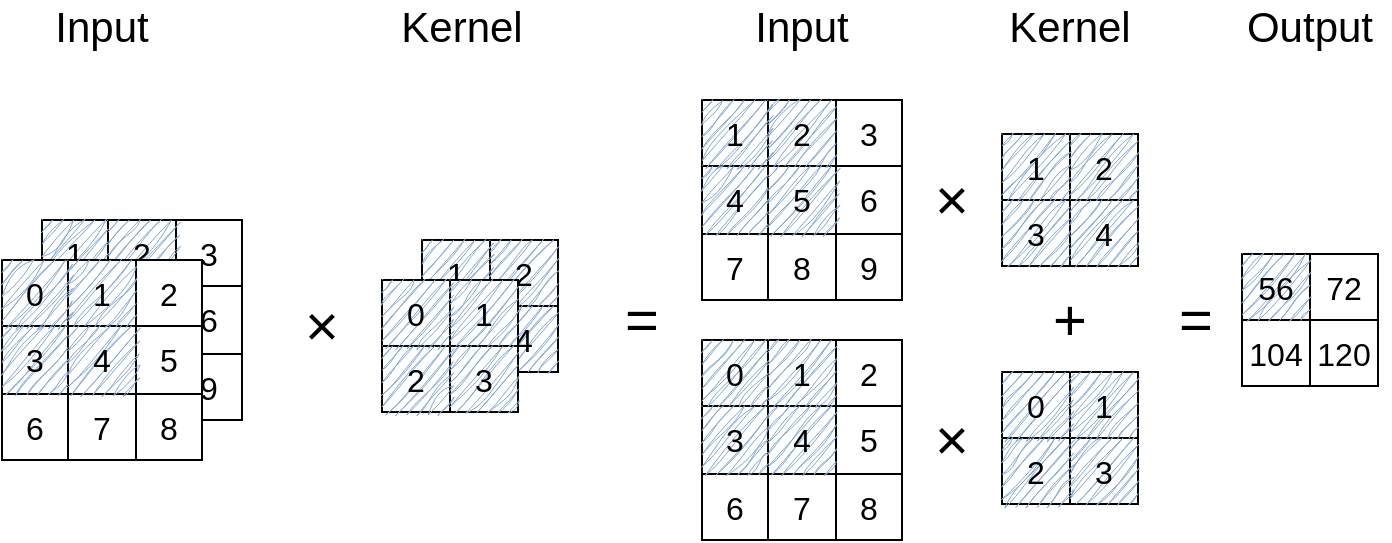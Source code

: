 <mxfile version="24.3.1" type="device">
  <diagram name="Page-1" id="j_M1XANBzLwF1v1IQo93">
    <mxGraphModel dx="1744" dy="943" grid="1" gridSize="10" guides="1" tooltips="1" connect="1" arrows="1" fold="1" page="1" pageScale="1" pageWidth="850" pageHeight="1100" math="0" shadow="0">
      <root>
        <mxCell id="0" />
        <mxCell id="1" parent="0" />
        <mxCell id="m9OlPvplOpiL6TEW7GOy-1" value="" style="shape=table;startSize=0;container=1;collapsible=0;childLayout=tableLayout;fontSize=16;movable=0;resizable=0;rotatable=0;deletable=0;editable=0;locked=1;connectable=0;" vertex="1" parent="1">
          <mxGeometry x="240" y="160" width="100" height="100" as="geometry" />
        </mxCell>
        <mxCell id="m9OlPvplOpiL6TEW7GOy-2" value="" style="shape=tableRow;horizontal=0;startSize=0;swimlaneHead=0;swimlaneBody=0;strokeColor=inherit;top=0;left=0;bottom=0;right=0;collapsible=0;dropTarget=0;fillColor=none;points=[[0,0.5],[1,0.5]];portConstraint=eastwest;fontSize=16;movable=0;resizable=0;rotatable=0;deletable=0;editable=0;locked=1;connectable=0;" vertex="1" parent="m9OlPvplOpiL6TEW7GOy-1">
          <mxGeometry width="100" height="33" as="geometry" />
        </mxCell>
        <mxCell id="m9OlPvplOpiL6TEW7GOy-3" value="1" style="shape=partialRectangle;html=1;whiteSpace=wrap;connectable=0;strokeColor=inherit;overflow=hidden;fillColor=#7EA6E0;top=0;left=0;bottom=0;right=0;pointerEvents=1;fontSize=16;sketch=1;curveFitting=1;jiggle=2;movable=0;resizable=0;rotatable=0;deletable=0;editable=0;locked=1;" vertex="1" parent="m9OlPvplOpiL6TEW7GOy-2">
          <mxGeometry width="33" height="33" as="geometry">
            <mxRectangle width="33" height="33" as="alternateBounds" />
          </mxGeometry>
        </mxCell>
        <mxCell id="m9OlPvplOpiL6TEW7GOy-4" value="2" style="shape=partialRectangle;html=1;whiteSpace=wrap;connectable=0;strokeColor=inherit;overflow=hidden;fillColor=#7EA6E0;top=0;left=0;bottom=0;right=0;pointerEvents=1;fontSize=16;labelBorderColor=none;sketch=1;curveFitting=1;jiggle=2;movable=0;resizable=0;rotatable=0;deletable=0;editable=0;locked=1;" vertex="1" parent="m9OlPvplOpiL6TEW7GOy-2">
          <mxGeometry x="33" width="34" height="33" as="geometry">
            <mxRectangle width="34" height="33" as="alternateBounds" />
          </mxGeometry>
        </mxCell>
        <mxCell id="m9OlPvplOpiL6TEW7GOy-5" value="3" style="shape=partialRectangle;html=1;whiteSpace=wrap;connectable=0;strokeColor=inherit;overflow=hidden;fillColor=none;top=0;left=0;bottom=0;right=0;pointerEvents=1;fontSize=16;movable=0;resizable=0;rotatable=0;deletable=0;editable=0;locked=1;" vertex="1" parent="m9OlPvplOpiL6TEW7GOy-2">
          <mxGeometry x="67" width="33" height="33" as="geometry">
            <mxRectangle width="33" height="33" as="alternateBounds" />
          </mxGeometry>
        </mxCell>
        <mxCell id="m9OlPvplOpiL6TEW7GOy-6" value="" style="shape=tableRow;horizontal=0;startSize=0;swimlaneHead=0;swimlaneBody=0;strokeColor=inherit;top=0;left=0;bottom=0;right=0;collapsible=0;dropTarget=0;fillColor=none;points=[[0,0.5],[1,0.5]];portConstraint=eastwest;fontSize=16;movable=0;resizable=0;rotatable=0;deletable=0;editable=0;locked=1;connectable=0;" vertex="1" parent="m9OlPvplOpiL6TEW7GOy-1">
          <mxGeometry y="33" width="100" height="34" as="geometry" />
        </mxCell>
        <mxCell id="m9OlPvplOpiL6TEW7GOy-7" value="4" style="shape=partialRectangle;html=1;whiteSpace=wrap;connectable=0;strokeColor=inherit;overflow=hidden;fillColor=#7EA6E0;top=0;left=0;bottom=0;right=0;pointerEvents=1;fontSize=16;sketch=1;curveFitting=1;jiggle=2;movable=0;resizable=0;rotatable=0;deletable=0;editable=0;locked=1;" vertex="1" parent="m9OlPvplOpiL6TEW7GOy-6">
          <mxGeometry width="33" height="34" as="geometry">
            <mxRectangle width="33" height="34" as="alternateBounds" />
          </mxGeometry>
        </mxCell>
        <mxCell id="m9OlPvplOpiL6TEW7GOy-8" value="5" style="shape=partialRectangle;html=1;whiteSpace=wrap;connectable=0;strokeColor=inherit;overflow=hidden;fillColor=#7EA6E0;top=0;left=0;bottom=0;right=0;pointerEvents=1;fontSize=16;sketch=1;curveFitting=1;jiggle=2;movable=0;resizable=0;rotatable=0;deletable=0;editable=0;locked=1;" vertex="1" parent="m9OlPvplOpiL6TEW7GOy-6">
          <mxGeometry x="33" width="34" height="34" as="geometry">
            <mxRectangle width="34" height="34" as="alternateBounds" />
          </mxGeometry>
        </mxCell>
        <mxCell id="m9OlPvplOpiL6TEW7GOy-9" value="6" style="shape=partialRectangle;html=1;whiteSpace=wrap;connectable=0;strokeColor=inherit;overflow=hidden;fillColor=none;top=0;left=0;bottom=0;right=0;pointerEvents=1;fontSize=16;movable=0;resizable=0;rotatable=0;deletable=0;editable=0;locked=1;" vertex="1" parent="m9OlPvplOpiL6TEW7GOy-6">
          <mxGeometry x="67" width="33" height="34" as="geometry">
            <mxRectangle width="33" height="34" as="alternateBounds" />
          </mxGeometry>
        </mxCell>
        <mxCell id="m9OlPvplOpiL6TEW7GOy-10" value="" style="shape=tableRow;horizontal=0;startSize=0;swimlaneHead=0;swimlaneBody=0;strokeColor=inherit;top=0;left=0;bottom=0;right=0;collapsible=0;dropTarget=0;fillColor=none;points=[[0,0.5],[1,0.5]];portConstraint=eastwest;fontSize=16;movable=0;resizable=0;rotatable=0;deletable=0;editable=0;locked=1;connectable=0;" vertex="1" parent="m9OlPvplOpiL6TEW7GOy-1">
          <mxGeometry y="67" width="100" height="33" as="geometry" />
        </mxCell>
        <mxCell id="m9OlPvplOpiL6TEW7GOy-11" value="7" style="shape=partialRectangle;html=1;whiteSpace=wrap;connectable=0;strokeColor=inherit;overflow=hidden;fillColor=none;top=0;left=0;bottom=0;right=0;pointerEvents=1;fontSize=16;movable=0;resizable=0;rotatable=0;deletable=0;editable=0;locked=1;" vertex="1" parent="m9OlPvplOpiL6TEW7GOy-10">
          <mxGeometry width="33" height="33" as="geometry">
            <mxRectangle width="33" height="33" as="alternateBounds" />
          </mxGeometry>
        </mxCell>
        <mxCell id="m9OlPvplOpiL6TEW7GOy-12" value="8" style="shape=partialRectangle;html=1;whiteSpace=wrap;connectable=0;strokeColor=inherit;overflow=hidden;fillColor=none;top=0;left=0;bottom=0;right=0;pointerEvents=1;fontSize=16;movable=0;resizable=0;rotatable=0;deletable=0;editable=0;locked=1;" vertex="1" parent="m9OlPvplOpiL6TEW7GOy-10">
          <mxGeometry x="33" width="34" height="33" as="geometry">
            <mxRectangle width="34" height="33" as="alternateBounds" />
          </mxGeometry>
        </mxCell>
        <mxCell id="m9OlPvplOpiL6TEW7GOy-13" value="9" style="shape=partialRectangle;html=1;whiteSpace=wrap;connectable=0;strokeColor=inherit;overflow=hidden;fillColor=none;top=0;left=0;bottom=0;right=0;pointerEvents=1;fontSize=16;movable=0;resizable=0;rotatable=0;deletable=0;editable=0;locked=1;" vertex="1" parent="m9OlPvplOpiL6TEW7GOy-10">
          <mxGeometry x="67" width="33" height="33" as="geometry">
            <mxRectangle width="33" height="33" as="alternateBounds" />
          </mxGeometry>
        </mxCell>
        <mxCell id="m9OlPvplOpiL6TEW7GOy-70" value="&lt;font style=&quot;font-size: 29px;&quot;&gt;×&lt;/font&gt;" style="text;html=1;align=center;verticalAlign=middle;whiteSpace=wrap;rounded=0;labelPosition=center;verticalLabelPosition=middle;" vertex="1" parent="1">
          <mxGeometry x="350" y="200" width="60" height="25" as="geometry" />
        </mxCell>
        <mxCell id="m9OlPvplOpiL6TEW7GOy-129" value="" style="shape=table;startSize=0;container=1;collapsible=0;childLayout=tableLayout;fontSize=16;movable=0;resizable=0;rotatable=0;deletable=0;editable=0;locked=1;connectable=0;" vertex="1" parent="1">
          <mxGeometry x="430" y="170" width="68" height="66" as="geometry" />
        </mxCell>
        <mxCell id="m9OlPvplOpiL6TEW7GOy-130" value="" style="shape=tableRow;horizontal=0;startSize=0;swimlaneHead=0;swimlaneBody=0;strokeColor=inherit;top=0;left=0;bottom=0;right=0;collapsible=0;dropTarget=0;fillColor=none;points=[[0,0.5],[1,0.5]];portConstraint=eastwest;fontSize=16;movable=0;resizable=0;rotatable=0;deletable=0;editable=0;locked=1;connectable=0;" vertex="1" parent="m9OlPvplOpiL6TEW7GOy-129">
          <mxGeometry width="68" height="33" as="geometry" />
        </mxCell>
        <mxCell id="m9OlPvplOpiL6TEW7GOy-131" value="1" style="shape=partialRectangle;html=1;whiteSpace=wrap;connectable=0;strokeColor=inherit;overflow=hidden;fillColor=#7EA6E0;top=0;left=0;bottom=0;right=0;pointerEvents=1;fontSize=16;sketch=1;curveFitting=1;jiggle=2;movable=0;resizable=0;rotatable=0;deletable=0;editable=0;locked=1;" vertex="1" parent="m9OlPvplOpiL6TEW7GOy-130">
          <mxGeometry width="34" height="33" as="geometry">
            <mxRectangle width="34" height="33" as="alternateBounds" />
          </mxGeometry>
        </mxCell>
        <mxCell id="m9OlPvplOpiL6TEW7GOy-132" value="2" style="shape=partialRectangle;html=1;whiteSpace=wrap;connectable=0;strokeColor=inherit;overflow=hidden;fillColor=#7EA6E0;top=0;left=0;bottom=0;right=0;pointerEvents=1;fontSize=16;sketch=1;curveFitting=1;jiggle=2;movable=0;resizable=0;rotatable=0;deletable=0;editable=0;locked=1;" vertex="1" parent="m9OlPvplOpiL6TEW7GOy-130">
          <mxGeometry x="34" width="34" height="33" as="geometry">
            <mxRectangle width="34" height="33" as="alternateBounds" />
          </mxGeometry>
        </mxCell>
        <mxCell id="m9OlPvplOpiL6TEW7GOy-134" value="" style="shape=tableRow;horizontal=0;startSize=0;swimlaneHead=0;swimlaneBody=0;strokeColor=inherit;top=0;left=0;bottom=0;right=0;collapsible=0;dropTarget=0;fillColor=none;points=[[0,0.5],[1,0.5]];portConstraint=eastwest;fontSize=16;movable=0;resizable=0;rotatable=0;deletable=0;editable=0;locked=1;connectable=0;" vertex="1" parent="m9OlPvplOpiL6TEW7GOy-129">
          <mxGeometry y="33" width="68" height="33" as="geometry" />
        </mxCell>
        <mxCell id="m9OlPvplOpiL6TEW7GOy-135" value="3" style="shape=partialRectangle;html=1;whiteSpace=wrap;connectable=0;strokeColor=inherit;overflow=hidden;fillColor=#7EA6E0;top=0;left=0;bottom=0;right=0;pointerEvents=1;fontSize=16;sketch=1;curveFitting=1;jiggle=2;movable=0;resizable=0;rotatable=0;deletable=0;editable=0;locked=1;" vertex="1" parent="m9OlPvplOpiL6TEW7GOy-134">
          <mxGeometry width="34" height="33" as="geometry">
            <mxRectangle width="34" height="33" as="alternateBounds" />
          </mxGeometry>
        </mxCell>
        <mxCell id="m9OlPvplOpiL6TEW7GOy-136" value="4" style="shape=partialRectangle;html=1;whiteSpace=wrap;connectable=0;strokeColor=inherit;overflow=hidden;fillColor=#7EA6E0;top=0;left=0;bottom=0;right=0;pointerEvents=1;fontSize=16;sketch=1;curveFitting=1;jiggle=2;movable=0;resizable=0;rotatable=0;deletable=0;editable=0;locked=1;" vertex="1" parent="m9OlPvplOpiL6TEW7GOy-134">
          <mxGeometry x="34" width="34" height="33" as="geometry">
            <mxRectangle width="34" height="33" as="alternateBounds" />
          </mxGeometry>
        </mxCell>
        <mxCell id="m9OlPvplOpiL6TEW7GOy-171" value="" style="shape=table;startSize=0;container=1;collapsible=0;childLayout=tableLayout;fontSize=16;movable=1;resizable=1;rotatable=1;deletable=1;editable=1;locked=0;connectable=1;" vertex="1" parent="1">
          <mxGeometry x="220" y="180" width="100" height="100" as="geometry" />
        </mxCell>
        <mxCell id="m9OlPvplOpiL6TEW7GOy-172" value="" style="shape=tableRow;horizontal=0;startSize=0;swimlaneHead=0;swimlaneBody=0;strokeColor=inherit;top=0;left=0;bottom=0;right=0;collapsible=0;dropTarget=0;fillColor=none;points=[[0,0.5],[1,0.5]];portConstraint=eastwest;fontSize=16;movable=1;resizable=1;rotatable=1;deletable=1;editable=1;locked=0;connectable=1;" vertex="1" parent="m9OlPvplOpiL6TEW7GOy-171">
          <mxGeometry width="100" height="33" as="geometry" />
        </mxCell>
        <mxCell id="m9OlPvplOpiL6TEW7GOy-173" value="0" style="shape=partialRectangle;html=1;whiteSpace=wrap;connectable=1;strokeColor=inherit;overflow=hidden;fillColor=#7EA6E0;top=0;left=0;bottom=0;right=0;pointerEvents=1;fontSize=16;sketch=1;curveFitting=1;jiggle=2;movable=1;resizable=1;rotatable=1;deletable=1;editable=1;locked=0;" vertex="1" parent="m9OlPvplOpiL6TEW7GOy-172">
          <mxGeometry width="33" height="33" as="geometry">
            <mxRectangle width="33" height="33" as="alternateBounds" />
          </mxGeometry>
        </mxCell>
        <mxCell id="m9OlPvplOpiL6TEW7GOy-174" value="1" style="shape=partialRectangle;html=1;whiteSpace=wrap;connectable=1;strokeColor=inherit;overflow=hidden;fillColor=#7EA6E0;top=0;left=0;bottom=0;right=0;pointerEvents=1;fontSize=16;labelBorderColor=none;sketch=1;curveFitting=1;jiggle=2;movable=1;resizable=1;rotatable=1;deletable=1;editable=1;locked=0;" vertex="1" parent="m9OlPvplOpiL6TEW7GOy-172">
          <mxGeometry x="33" width="34" height="33" as="geometry">
            <mxRectangle width="34" height="33" as="alternateBounds" />
          </mxGeometry>
        </mxCell>
        <mxCell id="m9OlPvplOpiL6TEW7GOy-175" value="2" style="shape=partialRectangle;html=1;whiteSpace=wrap;connectable=1;strokeColor=inherit;overflow=hidden;fillColor=none;top=0;left=0;bottom=0;right=0;pointerEvents=1;fontSize=16;movable=1;resizable=1;rotatable=1;deletable=1;editable=1;locked=0;" vertex="1" parent="m9OlPvplOpiL6TEW7GOy-172">
          <mxGeometry x="67" width="33" height="33" as="geometry">
            <mxRectangle width="33" height="33" as="alternateBounds" />
          </mxGeometry>
        </mxCell>
        <mxCell id="m9OlPvplOpiL6TEW7GOy-176" value="" style="shape=tableRow;horizontal=0;startSize=0;swimlaneHead=0;swimlaneBody=0;strokeColor=inherit;top=0;left=0;bottom=0;right=0;collapsible=0;dropTarget=0;fillColor=none;points=[[0,0.5],[1,0.5]];portConstraint=eastwest;fontSize=16;movable=1;resizable=1;rotatable=1;deletable=1;editable=1;locked=0;connectable=1;" vertex="1" parent="m9OlPvplOpiL6TEW7GOy-171">
          <mxGeometry y="33" width="100" height="34" as="geometry" />
        </mxCell>
        <mxCell id="m9OlPvplOpiL6TEW7GOy-177" value="3" style="shape=partialRectangle;html=1;whiteSpace=wrap;connectable=1;strokeColor=inherit;overflow=hidden;fillColor=#7EA6E0;top=0;left=0;bottom=0;right=0;pointerEvents=1;fontSize=16;sketch=1;curveFitting=1;jiggle=2;movable=1;resizable=1;rotatable=1;deletable=1;editable=1;locked=0;" vertex="1" parent="m9OlPvplOpiL6TEW7GOy-176">
          <mxGeometry width="33" height="34" as="geometry">
            <mxRectangle width="33" height="34" as="alternateBounds" />
          </mxGeometry>
        </mxCell>
        <mxCell id="m9OlPvplOpiL6TEW7GOy-178" value="4" style="shape=partialRectangle;html=1;whiteSpace=wrap;connectable=1;strokeColor=inherit;overflow=hidden;fillColor=#7EA6E0;top=0;left=0;bottom=0;right=0;pointerEvents=1;fontSize=16;sketch=1;curveFitting=1;jiggle=2;movable=1;resizable=1;rotatable=1;deletable=1;editable=1;locked=0;" vertex="1" parent="m9OlPvplOpiL6TEW7GOy-176">
          <mxGeometry x="33" width="34" height="34" as="geometry">
            <mxRectangle width="34" height="34" as="alternateBounds" />
          </mxGeometry>
        </mxCell>
        <mxCell id="m9OlPvplOpiL6TEW7GOy-179" value="5" style="shape=partialRectangle;html=1;whiteSpace=wrap;connectable=1;strokeColor=inherit;overflow=hidden;fillColor=none;top=0;left=0;bottom=0;right=0;pointerEvents=1;fontSize=16;movable=1;resizable=1;rotatable=1;deletable=1;editable=1;locked=0;" vertex="1" parent="m9OlPvplOpiL6TEW7GOy-176">
          <mxGeometry x="67" width="33" height="34" as="geometry">
            <mxRectangle width="33" height="34" as="alternateBounds" />
          </mxGeometry>
        </mxCell>
        <mxCell id="m9OlPvplOpiL6TEW7GOy-180" value="" style="shape=tableRow;horizontal=0;startSize=0;swimlaneHead=0;swimlaneBody=0;strokeColor=inherit;top=0;left=0;bottom=0;right=0;collapsible=0;dropTarget=0;fillColor=none;points=[[0,0.5],[1,0.5]];portConstraint=eastwest;fontSize=16;movable=1;resizable=1;rotatable=1;deletable=1;editable=1;locked=0;connectable=1;" vertex="1" parent="m9OlPvplOpiL6TEW7GOy-171">
          <mxGeometry y="67" width="100" height="33" as="geometry" />
        </mxCell>
        <mxCell id="m9OlPvplOpiL6TEW7GOy-181" value="6" style="shape=partialRectangle;html=1;whiteSpace=wrap;connectable=1;strokeColor=inherit;overflow=hidden;fillColor=none;top=0;left=0;bottom=0;right=0;pointerEvents=1;fontSize=16;movable=1;resizable=1;rotatable=1;deletable=1;editable=1;locked=0;" vertex="1" parent="m9OlPvplOpiL6TEW7GOy-180">
          <mxGeometry width="33" height="33" as="geometry">
            <mxRectangle width="33" height="33" as="alternateBounds" />
          </mxGeometry>
        </mxCell>
        <mxCell id="m9OlPvplOpiL6TEW7GOy-182" value="7" style="shape=partialRectangle;html=1;whiteSpace=wrap;connectable=1;strokeColor=inherit;overflow=hidden;fillColor=none;top=0;left=0;bottom=0;right=0;pointerEvents=1;fontSize=16;movable=1;resizable=1;rotatable=1;deletable=1;editable=1;locked=0;" vertex="1" parent="m9OlPvplOpiL6TEW7GOy-180">
          <mxGeometry x="33" width="34" height="33" as="geometry">
            <mxRectangle width="34" height="33" as="alternateBounds" />
          </mxGeometry>
        </mxCell>
        <mxCell id="m9OlPvplOpiL6TEW7GOy-183" value="8" style="shape=partialRectangle;html=1;whiteSpace=wrap;connectable=1;strokeColor=inherit;overflow=hidden;fillColor=none;top=0;left=0;bottom=0;right=0;pointerEvents=1;fontSize=16;movable=1;resizable=1;rotatable=1;deletable=1;editable=1;locked=0;" vertex="1" parent="m9OlPvplOpiL6TEW7GOy-180">
          <mxGeometry x="67" width="33" height="33" as="geometry">
            <mxRectangle width="33" height="33" as="alternateBounds" />
          </mxGeometry>
        </mxCell>
        <mxCell id="m9OlPvplOpiL6TEW7GOy-184" value="" style="shape=table;startSize=0;container=1;collapsible=0;childLayout=tableLayout;fontSize=16;" vertex="1" parent="1">
          <mxGeometry x="410" y="190" width="68" height="66" as="geometry" />
        </mxCell>
        <mxCell id="m9OlPvplOpiL6TEW7GOy-185" value="" style="shape=tableRow;horizontal=0;startSize=0;swimlaneHead=0;swimlaneBody=0;strokeColor=inherit;top=0;left=0;bottom=0;right=0;collapsible=0;dropTarget=0;fillColor=none;points=[[0,0.5],[1,0.5]];portConstraint=eastwest;fontSize=16;" vertex="1" parent="m9OlPvplOpiL6TEW7GOy-184">
          <mxGeometry width="68" height="33" as="geometry" />
        </mxCell>
        <mxCell id="m9OlPvplOpiL6TEW7GOy-186" value="0" style="shape=partialRectangle;html=1;whiteSpace=wrap;connectable=0;strokeColor=inherit;overflow=hidden;fillColor=#7EA6E0;top=0;left=0;bottom=0;right=0;pointerEvents=1;fontSize=16;sketch=1;curveFitting=1;jiggle=2;" vertex="1" parent="m9OlPvplOpiL6TEW7GOy-185">
          <mxGeometry width="34" height="33" as="geometry">
            <mxRectangle width="34" height="33" as="alternateBounds" />
          </mxGeometry>
        </mxCell>
        <mxCell id="m9OlPvplOpiL6TEW7GOy-187" value="1" style="shape=partialRectangle;html=1;whiteSpace=wrap;connectable=0;strokeColor=inherit;overflow=hidden;fillColor=#7EA6E0;top=0;left=0;bottom=0;right=0;pointerEvents=1;fontSize=16;sketch=1;curveFitting=1;jiggle=2;" vertex="1" parent="m9OlPvplOpiL6TEW7GOy-185">
          <mxGeometry x="34" width="34" height="33" as="geometry">
            <mxRectangle width="34" height="33" as="alternateBounds" />
          </mxGeometry>
        </mxCell>
        <mxCell id="m9OlPvplOpiL6TEW7GOy-188" value="" style="shape=tableRow;horizontal=0;startSize=0;swimlaneHead=0;swimlaneBody=0;strokeColor=inherit;top=0;left=0;bottom=0;right=0;collapsible=0;dropTarget=0;fillColor=none;points=[[0,0.5],[1,0.5]];portConstraint=eastwest;fontSize=16;" vertex="1" parent="m9OlPvplOpiL6TEW7GOy-184">
          <mxGeometry y="33" width="68" height="33" as="geometry" />
        </mxCell>
        <mxCell id="m9OlPvplOpiL6TEW7GOy-189" value="2" style="shape=partialRectangle;html=1;whiteSpace=wrap;connectable=0;strokeColor=inherit;overflow=hidden;fillColor=#7EA6E0;top=0;left=0;bottom=0;right=0;pointerEvents=1;fontSize=16;sketch=1;curveFitting=1;jiggle=2;" vertex="1" parent="m9OlPvplOpiL6TEW7GOy-188">
          <mxGeometry width="34" height="33" as="geometry">
            <mxRectangle width="34" height="33" as="alternateBounds" />
          </mxGeometry>
        </mxCell>
        <mxCell id="m9OlPvplOpiL6TEW7GOy-190" value="3" style="shape=partialRectangle;html=1;whiteSpace=wrap;connectable=0;strokeColor=inherit;overflow=hidden;fillColor=#7EA6E0;top=0;left=0;bottom=0;right=0;pointerEvents=1;fontSize=16;sketch=1;curveFitting=1;jiggle=2;" vertex="1" parent="m9OlPvplOpiL6TEW7GOy-188">
          <mxGeometry x="34" width="34" height="33" as="geometry">
            <mxRectangle width="34" height="33" as="alternateBounds" />
          </mxGeometry>
        </mxCell>
        <mxCell id="m9OlPvplOpiL6TEW7GOy-191" value="&lt;font style=&quot;font-size: 29px;&quot;&gt;=&lt;/font&gt;" style="text;html=1;align=center;verticalAlign=middle;whiteSpace=wrap;rounded=0;labelPosition=center;verticalLabelPosition=middle;" vertex="1" parent="1">
          <mxGeometry x="510" y="197.5" width="60" height="25" as="geometry" />
        </mxCell>
        <mxCell id="m9OlPvplOpiL6TEW7GOy-192" value="" style="shape=table;startSize=0;container=1;collapsible=0;childLayout=tableLayout;fontSize=16;movable=1;resizable=1;rotatable=1;deletable=1;editable=1;locked=0;connectable=1;" vertex="1" parent="1">
          <mxGeometry x="570" y="100" width="100" height="100" as="geometry" />
        </mxCell>
        <mxCell id="m9OlPvplOpiL6TEW7GOy-193" value="" style="shape=tableRow;horizontal=0;startSize=0;swimlaneHead=0;swimlaneBody=0;strokeColor=inherit;top=0;left=0;bottom=0;right=0;collapsible=0;dropTarget=0;fillColor=none;points=[[0,0.5],[1,0.5]];portConstraint=eastwest;fontSize=16;movable=1;resizable=1;rotatable=1;deletable=1;editable=1;locked=0;connectable=1;" vertex="1" parent="m9OlPvplOpiL6TEW7GOy-192">
          <mxGeometry width="100" height="33" as="geometry" />
        </mxCell>
        <mxCell id="m9OlPvplOpiL6TEW7GOy-194" value="1" style="shape=partialRectangle;html=1;whiteSpace=wrap;connectable=1;strokeColor=inherit;overflow=hidden;fillColor=#7EA6E0;top=0;left=0;bottom=0;right=0;pointerEvents=1;fontSize=16;sketch=1;curveFitting=1;jiggle=2;movable=1;resizable=1;rotatable=1;deletable=1;editable=1;locked=0;" vertex="1" parent="m9OlPvplOpiL6TEW7GOy-193">
          <mxGeometry width="33" height="33" as="geometry">
            <mxRectangle width="33" height="33" as="alternateBounds" />
          </mxGeometry>
        </mxCell>
        <mxCell id="m9OlPvplOpiL6TEW7GOy-195" value="2" style="shape=partialRectangle;html=1;whiteSpace=wrap;connectable=1;strokeColor=inherit;overflow=hidden;fillColor=#7EA6E0;top=0;left=0;bottom=0;right=0;pointerEvents=1;fontSize=16;labelBorderColor=none;sketch=1;curveFitting=1;jiggle=2;movable=1;resizable=1;rotatable=1;deletable=1;editable=1;locked=0;" vertex="1" parent="m9OlPvplOpiL6TEW7GOy-193">
          <mxGeometry x="33" width="34" height="33" as="geometry">
            <mxRectangle width="34" height="33" as="alternateBounds" />
          </mxGeometry>
        </mxCell>
        <mxCell id="m9OlPvplOpiL6TEW7GOy-196" value="3" style="shape=partialRectangle;html=1;whiteSpace=wrap;connectable=1;strokeColor=inherit;overflow=hidden;fillColor=none;top=0;left=0;bottom=0;right=0;pointerEvents=1;fontSize=16;movable=1;resizable=1;rotatable=1;deletable=1;editable=1;locked=0;" vertex="1" parent="m9OlPvplOpiL6TEW7GOy-193">
          <mxGeometry x="67" width="33" height="33" as="geometry">
            <mxRectangle width="33" height="33" as="alternateBounds" />
          </mxGeometry>
        </mxCell>
        <mxCell id="m9OlPvplOpiL6TEW7GOy-197" value="" style="shape=tableRow;horizontal=0;startSize=0;swimlaneHead=0;swimlaneBody=0;strokeColor=inherit;top=0;left=0;bottom=0;right=0;collapsible=0;dropTarget=0;fillColor=none;points=[[0,0.5],[1,0.5]];portConstraint=eastwest;fontSize=16;movable=1;resizable=1;rotatable=1;deletable=1;editable=1;locked=0;connectable=1;" vertex="1" parent="m9OlPvplOpiL6TEW7GOy-192">
          <mxGeometry y="33" width="100" height="34" as="geometry" />
        </mxCell>
        <mxCell id="m9OlPvplOpiL6TEW7GOy-198" value="4" style="shape=partialRectangle;html=1;whiteSpace=wrap;connectable=1;strokeColor=inherit;overflow=hidden;fillColor=#7EA6E0;top=0;left=0;bottom=0;right=0;pointerEvents=1;fontSize=16;sketch=1;curveFitting=1;jiggle=2;movable=1;resizable=1;rotatable=1;deletable=1;editable=1;locked=0;" vertex="1" parent="m9OlPvplOpiL6TEW7GOy-197">
          <mxGeometry width="33" height="34" as="geometry">
            <mxRectangle width="33" height="34" as="alternateBounds" />
          </mxGeometry>
        </mxCell>
        <mxCell id="m9OlPvplOpiL6TEW7GOy-199" value="5" style="shape=partialRectangle;html=1;whiteSpace=wrap;connectable=1;strokeColor=inherit;overflow=hidden;fillColor=#7EA6E0;top=0;left=0;bottom=0;right=0;pointerEvents=1;fontSize=16;sketch=1;curveFitting=1;jiggle=2;movable=1;resizable=1;rotatable=1;deletable=1;editable=1;locked=0;" vertex="1" parent="m9OlPvplOpiL6TEW7GOy-197">
          <mxGeometry x="33" width="34" height="34" as="geometry">
            <mxRectangle width="34" height="34" as="alternateBounds" />
          </mxGeometry>
        </mxCell>
        <mxCell id="m9OlPvplOpiL6TEW7GOy-200" value="6" style="shape=partialRectangle;html=1;whiteSpace=wrap;connectable=1;strokeColor=inherit;overflow=hidden;fillColor=none;top=0;left=0;bottom=0;right=0;pointerEvents=1;fontSize=16;movable=1;resizable=1;rotatable=1;deletable=1;editable=1;locked=0;" vertex="1" parent="m9OlPvplOpiL6TEW7GOy-197">
          <mxGeometry x="67" width="33" height="34" as="geometry">
            <mxRectangle width="33" height="34" as="alternateBounds" />
          </mxGeometry>
        </mxCell>
        <mxCell id="m9OlPvplOpiL6TEW7GOy-201" value="" style="shape=tableRow;horizontal=0;startSize=0;swimlaneHead=0;swimlaneBody=0;strokeColor=inherit;top=0;left=0;bottom=0;right=0;collapsible=0;dropTarget=0;fillColor=none;points=[[0,0.5],[1,0.5]];portConstraint=eastwest;fontSize=16;movable=1;resizable=1;rotatable=1;deletable=1;editable=1;locked=0;connectable=1;" vertex="1" parent="m9OlPvplOpiL6TEW7GOy-192">
          <mxGeometry y="67" width="100" height="33" as="geometry" />
        </mxCell>
        <mxCell id="m9OlPvplOpiL6TEW7GOy-202" value="7" style="shape=partialRectangle;html=1;whiteSpace=wrap;connectable=1;strokeColor=inherit;overflow=hidden;fillColor=none;top=0;left=0;bottom=0;right=0;pointerEvents=1;fontSize=16;movable=1;resizable=1;rotatable=1;deletable=1;editable=1;locked=0;" vertex="1" parent="m9OlPvplOpiL6TEW7GOy-201">
          <mxGeometry width="33" height="33" as="geometry">
            <mxRectangle width="33" height="33" as="alternateBounds" />
          </mxGeometry>
        </mxCell>
        <mxCell id="m9OlPvplOpiL6TEW7GOy-203" value="8" style="shape=partialRectangle;html=1;whiteSpace=wrap;connectable=1;strokeColor=inherit;overflow=hidden;fillColor=none;top=0;left=0;bottom=0;right=0;pointerEvents=1;fontSize=16;movable=1;resizable=1;rotatable=1;deletable=1;editable=1;locked=0;" vertex="1" parent="m9OlPvplOpiL6TEW7GOy-201">
          <mxGeometry x="33" width="34" height="33" as="geometry">
            <mxRectangle width="34" height="33" as="alternateBounds" />
          </mxGeometry>
        </mxCell>
        <mxCell id="m9OlPvplOpiL6TEW7GOy-204" value="9" style="shape=partialRectangle;html=1;whiteSpace=wrap;connectable=1;strokeColor=inherit;overflow=hidden;fillColor=none;top=0;left=0;bottom=0;right=0;pointerEvents=1;fontSize=16;movable=1;resizable=1;rotatable=1;deletable=1;editable=1;locked=0;" vertex="1" parent="m9OlPvplOpiL6TEW7GOy-201">
          <mxGeometry x="67" width="33" height="33" as="geometry">
            <mxRectangle width="33" height="33" as="alternateBounds" />
          </mxGeometry>
        </mxCell>
        <mxCell id="m9OlPvplOpiL6TEW7GOy-205" value="" style="shape=table;startSize=0;container=1;collapsible=0;childLayout=tableLayout;fontSize=16;movable=1;resizable=1;rotatable=1;deletable=1;editable=1;locked=0;connectable=1;" vertex="1" parent="1">
          <mxGeometry x="570" y="220" width="100" height="100" as="geometry" />
        </mxCell>
        <mxCell id="m9OlPvplOpiL6TEW7GOy-206" value="" style="shape=tableRow;horizontal=0;startSize=0;swimlaneHead=0;swimlaneBody=0;strokeColor=inherit;top=0;left=0;bottom=0;right=0;collapsible=0;dropTarget=0;fillColor=none;points=[[0,0.5],[1,0.5]];portConstraint=eastwest;fontSize=16;movable=1;resizable=1;rotatable=1;deletable=1;editable=1;locked=0;connectable=1;" vertex="1" parent="m9OlPvplOpiL6TEW7GOy-205">
          <mxGeometry width="100" height="33" as="geometry" />
        </mxCell>
        <mxCell id="m9OlPvplOpiL6TEW7GOy-207" value="0" style="shape=partialRectangle;html=1;whiteSpace=wrap;connectable=1;strokeColor=inherit;overflow=hidden;fillColor=#7EA6E0;top=0;left=0;bottom=0;right=0;pointerEvents=1;fontSize=16;sketch=1;curveFitting=1;jiggle=2;movable=1;resizable=1;rotatable=1;deletable=1;editable=1;locked=0;" vertex="1" parent="m9OlPvplOpiL6TEW7GOy-206">
          <mxGeometry width="33" height="33" as="geometry">
            <mxRectangle width="33" height="33" as="alternateBounds" />
          </mxGeometry>
        </mxCell>
        <mxCell id="m9OlPvplOpiL6TEW7GOy-208" value="1" style="shape=partialRectangle;html=1;whiteSpace=wrap;connectable=1;strokeColor=inherit;overflow=hidden;fillColor=#7EA6E0;top=0;left=0;bottom=0;right=0;pointerEvents=1;fontSize=16;labelBorderColor=none;sketch=1;curveFitting=1;jiggle=2;movable=1;resizable=1;rotatable=1;deletable=1;editable=1;locked=0;" vertex="1" parent="m9OlPvplOpiL6TEW7GOy-206">
          <mxGeometry x="33" width="34" height="33" as="geometry">
            <mxRectangle width="34" height="33" as="alternateBounds" />
          </mxGeometry>
        </mxCell>
        <mxCell id="m9OlPvplOpiL6TEW7GOy-209" value="2" style="shape=partialRectangle;html=1;whiteSpace=wrap;connectable=1;strokeColor=inherit;overflow=hidden;fillColor=none;top=0;left=0;bottom=0;right=0;pointerEvents=1;fontSize=16;movable=1;resizable=1;rotatable=1;deletable=1;editable=1;locked=0;" vertex="1" parent="m9OlPvplOpiL6TEW7GOy-206">
          <mxGeometry x="67" width="33" height="33" as="geometry">
            <mxRectangle width="33" height="33" as="alternateBounds" />
          </mxGeometry>
        </mxCell>
        <mxCell id="m9OlPvplOpiL6TEW7GOy-210" value="" style="shape=tableRow;horizontal=0;startSize=0;swimlaneHead=0;swimlaneBody=0;strokeColor=inherit;top=0;left=0;bottom=0;right=0;collapsible=0;dropTarget=0;fillColor=none;points=[[0,0.5],[1,0.5]];portConstraint=eastwest;fontSize=16;movable=1;resizable=1;rotatable=1;deletable=1;editable=1;locked=0;connectable=1;" vertex="1" parent="m9OlPvplOpiL6TEW7GOy-205">
          <mxGeometry y="33" width="100" height="34" as="geometry" />
        </mxCell>
        <mxCell id="m9OlPvplOpiL6TEW7GOy-211" value="3" style="shape=partialRectangle;html=1;whiteSpace=wrap;connectable=1;strokeColor=inherit;overflow=hidden;fillColor=#7EA6E0;top=0;left=0;bottom=0;right=0;pointerEvents=1;fontSize=16;sketch=1;curveFitting=1;jiggle=2;movable=1;resizable=1;rotatable=1;deletable=1;editable=1;locked=0;" vertex="1" parent="m9OlPvplOpiL6TEW7GOy-210">
          <mxGeometry width="33" height="34" as="geometry">
            <mxRectangle width="33" height="34" as="alternateBounds" />
          </mxGeometry>
        </mxCell>
        <mxCell id="m9OlPvplOpiL6TEW7GOy-212" value="4" style="shape=partialRectangle;html=1;whiteSpace=wrap;connectable=1;strokeColor=inherit;overflow=hidden;fillColor=#7EA6E0;top=0;left=0;bottom=0;right=0;pointerEvents=1;fontSize=16;sketch=1;curveFitting=1;jiggle=2;movable=1;resizable=1;rotatable=1;deletable=1;editable=1;locked=0;" vertex="1" parent="m9OlPvplOpiL6TEW7GOy-210">
          <mxGeometry x="33" width="34" height="34" as="geometry">
            <mxRectangle width="34" height="34" as="alternateBounds" />
          </mxGeometry>
        </mxCell>
        <mxCell id="m9OlPvplOpiL6TEW7GOy-213" value="5" style="shape=partialRectangle;html=1;whiteSpace=wrap;connectable=1;strokeColor=inherit;overflow=hidden;fillColor=none;top=0;left=0;bottom=0;right=0;pointerEvents=1;fontSize=16;movable=1;resizable=1;rotatable=1;deletable=1;editable=1;locked=0;" vertex="1" parent="m9OlPvplOpiL6TEW7GOy-210">
          <mxGeometry x="67" width="33" height="34" as="geometry">
            <mxRectangle width="33" height="34" as="alternateBounds" />
          </mxGeometry>
        </mxCell>
        <mxCell id="m9OlPvplOpiL6TEW7GOy-214" value="" style="shape=tableRow;horizontal=0;startSize=0;swimlaneHead=0;swimlaneBody=0;strokeColor=inherit;top=0;left=0;bottom=0;right=0;collapsible=0;dropTarget=0;fillColor=none;points=[[0,0.5],[1,0.5]];portConstraint=eastwest;fontSize=16;movable=1;resizable=1;rotatable=1;deletable=1;editable=1;locked=0;connectable=1;" vertex="1" parent="m9OlPvplOpiL6TEW7GOy-205">
          <mxGeometry y="67" width="100" height="33" as="geometry" />
        </mxCell>
        <mxCell id="m9OlPvplOpiL6TEW7GOy-215" value="6" style="shape=partialRectangle;html=1;whiteSpace=wrap;connectable=1;strokeColor=inherit;overflow=hidden;fillColor=none;top=0;left=0;bottom=0;right=0;pointerEvents=1;fontSize=16;movable=1;resizable=1;rotatable=1;deletable=1;editable=1;locked=0;" vertex="1" parent="m9OlPvplOpiL6TEW7GOy-214">
          <mxGeometry width="33" height="33" as="geometry">
            <mxRectangle width="33" height="33" as="alternateBounds" />
          </mxGeometry>
        </mxCell>
        <mxCell id="m9OlPvplOpiL6TEW7GOy-216" value="7" style="shape=partialRectangle;html=1;whiteSpace=wrap;connectable=1;strokeColor=inherit;overflow=hidden;fillColor=none;top=0;left=0;bottom=0;right=0;pointerEvents=1;fontSize=16;movable=1;resizable=1;rotatable=1;deletable=1;editable=1;locked=0;" vertex="1" parent="m9OlPvplOpiL6TEW7GOy-214">
          <mxGeometry x="33" width="34" height="33" as="geometry">
            <mxRectangle width="34" height="33" as="alternateBounds" />
          </mxGeometry>
        </mxCell>
        <mxCell id="m9OlPvplOpiL6TEW7GOy-217" value="8" style="shape=partialRectangle;html=1;whiteSpace=wrap;connectable=1;strokeColor=inherit;overflow=hidden;fillColor=none;top=0;left=0;bottom=0;right=0;pointerEvents=1;fontSize=16;movable=1;resizable=1;rotatable=1;deletable=1;editable=1;locked=0;" vertex="1" parent="m9OlPvplOpiL6TEW7GOy-214">
          <mxGeometry x="67" width="33" height="33" as="geometry">
            <mxRectangle width="33" height="33" as="alternateBounds" />
          </mxGeometry>
        </mxCell>
        <mxCell id="m9OlPvplOpiL6TEW7GOy-218" value="" style="shape=table;startSize=0;container=1;collapsible=0;childLayout=tableLayout;fontSize=16;" vertex="1" parent="1">
          <mxGeometry x="720" y="117" width="68" height="66" as="geometry" />
        </mxCell>
        <mxCell id="m9OlPvplOpiL6TEW7GOy-219" value="" style="shape=tableRow;horizontal=0;startSize=0;swimlaneHead=0;swimlaneBody=0;strokeColor=inherit;top=0;left=0;bottom=0;right=0;collapsible=0;dropTarget=0;fillColor=none;points=[[0,0.5],[1,0.5]];portConstraint=eastwest;fontSize=16;" vertex="1" parent="m9OlPvplOpiL6TEW7GOy-218">
          <mxGeometry width="68" height="33" as="geometry" />
        </mxCell>
        <mxCell id="m9OlPvplOpiL6TEW7GOy-220" value="1" style="shape=partialRectangle;html=1;whiteSpace=wrap;connectable=0;strokeColor=inherit;overflow=hidden;fillColor=#7EA6E0;top=0;left=0;bottom=0;right=0;pointerEvents=1;fontSize=16;sketch=1;curveFitting=1;jiggle=2;" vertex="1" parent="m9OlPvplOpiL6TEW7GOy-219">
          <mxGeometry width="34" height="33" as="geometry">
            <mxRectangle width="34" height="33" as="alternateBounds" />
          </mxGeometry>
        </mxCell>
        <mxCell id="m9OlPvplOpiL6TEW7GOy-221" value="2" style="shape=partialRectangle;html=1;whiteSpace=wrap;connectable=0;strokeColor=inherit;overflow=hidden;fillColor=#7EA6E0;top=0;left=0;bottom=0;right=0;pointerEvents=1;fontSize=16;sketch=1;curveFitting=1;jiggle=2;" vertex="1" parent="m9OlPvplOpiL6TEW7GOy-219">
          <mxGeometry x="34" width="34" height="33" as="geometry">
            <mxRectangle width="34" height="33" as="alternateBounds" />
          </mxGeometry>
        </mxCell>
        <mxCell id="m9OlPvplOpiL6TEW7GOy-222" value="" style="shape=tableRow;horizontal=0;startSize=0;swimlaneHead=0;swimlaneBody=0;strokeColor=inherit;top=0;left=0;bottom=0;right=0;collapsible=0;dropTarget=0;fillColor=none;points=[[0,0.5],[1,0.5]];portConstraint=eastwest;fontSize=16;" vertex="1" parent="m9OlPvplOpiL6TEW7GOy-218">
          <mxGeometry y="33" width="68" height="33" as="geometry" />
        </mxCell>
        <mxCell id="m9OlPvplOpiL6TEW7GOy-223" value="3" style="shape=partialRectangle;html=1;whiteSpace=wrap;connectable=0;strokeColor=inherit;overflow=hidden;fillColor=#7EA6E0;top=0;left=0;bottom=0;right=0;pointerEvents=1;fontSize=16;sketch=1;curveFitting=1;jiggle=2;" vertex="1" parent="m9OlPvplOpiL6TEW7GOy-222">
          <mxGeometry width="34" height="33" as="geometry">
            <mxRectangle width="34" height="33" as="alternateBounds" />
          </mxGeometry>
        </mxCell>
        <mxCell id="m9OlPvplOpiL6TEW7GOy-224" value="4" style="shape=partialRectangle;html=1;whiteSpace=wrap;connectable=0;strokeColor=inherit;overflow=hidden;fillColor=#7EA6E0;top=0;left=0;bottom=0;right=0;pointerEvents=1;fontSize=16;sketch=1;curveFitting=1;jiggle=2;" vertex="1" parent="m9OlPvplOpiL6TEW7GOy-222">
          <mxGeometry x="34" width="34" height="33" as="geometry">
            <mxRectangle width="34" height="33" as="alternateBounds" />
          </mxGeometry>
        </mxCell>
        <mxCell id="m9OlPvplOpiL6TEW7GOy-225" value="" style="shape=table;startSize=0;container=1;collapsible=0;childLayout=tableLayout;fontSize=16;" vertex="1" parent="1">
          <mxGeometry x="720" y="236" width="68" height="66" as="geometry" />
        </mxCell>
        <mxCell id="m9OlPvplOpiL6TEW7GOy-226" value="" style="shape=tableRow;horizontal=0;startSize=0;swimlaneHead=0;swimlaneBody=0;strokeColor=inherit;top=0;left=0;bottom=0;right=0;collapsible=0;dropTarget=0;fillColor=none;points=[[0,0.5],[1,0.5]];portConstraint=eastwest;fontSize=16;" vertex="1" parent="m9OlPvplOpiL6TEW7GOy-225">
          <mxGeometry width="68" height="33" as="geometry" />
        </mxCell>
        <mxCell id="m9OlPvplOpiL6TEW7GOy-227" value="0" style="shape=partialRectangle;html=1;whiteSpace=wrap;connectable=0;strokeColor=inherit;overflow=hidden;fillColor=#7EA6E0;top=0;left=0;bottom=0;right=0;pointerEvents=1;fontSize=16;sketch=1;curveFitting=1;jiggle=2;" vertex="1" parent="m9OlPvplOpiL6TEW7GOy-226">
          <mxGeometry width="34" height="33" as="geometry">
            <mxRectangle width="34" height="33" as="alternateBounds" />
          </mxGeometry>
        </mxCell>
        <mxCell id="m9OlPvplOpiL6TEW7GOy-228" value="1" style="shape=partialRectangle;html=1;whiteSpace=wrap;connectable=0;strokeColor=inherit;overflow=hidden;fillColor=#7EA6E0;top=0;left=0;bottom=0;right=0;pointerEvents=1;fontSize=16;sketch=1;curveFitting=1;jiggle=2;" vertex="1" parent="m9OlPvplOpiL6TEW7GOy-226">
          <mxGeometry x="34" width="34" height="33" as="geometry">
            <mxRectangle width="34" height="33" as="alternateBounds" />
          </mxGeometry>
        </mxCell>
        <mxCell id="m9OlPvplOpiL6TEW7GOy-229" value="" style="shape=tableRow;horizontal=0;startSize=0;swimlaneHead=0;swimlaneBody=0;strokeColor=inherit;top=0;left=0;bottom=0;right=0;collapsible=0;dropTarget=0;fillColor=none;points=[[0,0.5],[1,0.5]];portConstraint=eastwest;fontSize=16;" vertex="1" parent="m9OlPvplOpiL6TEW7GOy-225">
          <mxGeometry y="33" width="68" height="33" as="geometry" />
        </mxCell>
        <mxCell id="m9OlPvplOpiL6TEW7GOy-230" value="2" style="shape=partialRectangle;html=1;whiteSpace=wrap;connectable=0;strokeColor=inherit;overflow=hidden;fillColor=#7EA6E0;top=0;left=0;bottom=0;right=0;pointerEvents=1;fontSize=16;sketch=1;curveFitting=1;jiggle=2;" vertex="1" parent="m9OlPvplOpiL6TEW7GOy-229">
          <mxGeometry width="34" height="33" as="geometry">
            <mxRectangle width="34" height="33" as="alternateBounds" />
          </mxGeometry>
        </mxCell>
        <mxCell id="m9OlPvplOpiL6TEW7GOy-231" value="3" style="shape=partialRectangle;html=1;whiteSpace=wrap;connectable=0;strokeColor=inherit;overflow=hidden;fillColor=#7EA6E0;top=0;left=0;bottom=0;right=0;pointerEvents=1;fontSize=16;sketch=1;curveFitting=1;jiggle=2;" vertex="1" parent="m9OlPvplOpiL6TEW7GOy-229">
          <mxGeometry x="34" width="34" height="33" as="geometry">
            <mxRectangle width="34" height="33" as="alternateBounds" />
          </mxGeometry>
        </mxCell>
        <mxCell id="m9OlPvplOpiL6TEW7GOy-232" value="&lt;font style=&quot;font-size: 29px;&quot;&gt;×&lt;/font&gt;" style="text;html=1;align=center;verticalAlign=middle;whiteSpace=wrap;rounded=0;labelPosition=center;verticalLabelPosition=middle;" vertex="1" parent="1">
          <mxGeometry x="670" y="132.5" width="50" height="35" as="geometry" />
        </mxCell>
        <mxCell id="m9OlPvplOpiL6TEW7GOy-233" value="&lt;font style=&quot;font-size: 29px;&quot;&gt;×&lt;/font&gt;" style="text;html=1;align=center;verticalAlign=middle;whiteSpace=wrap;rounded=0;labelPosition=center;verticalLabelPosition=middle;" vertex="1" parent="1">
          <mxGeometry x="670" y="252.5" width="50" height="35" as="geometry" />
        </mxCell>
        <mxCell id="m9OlPvplOpiL6TEW7GOy-234" value="&lt;font style=&quot;font-size: 29px;&quot;&gt;+&lt;/font&gt;" style="text;html=1;align=center;verticalAlign=middle;whiteSpace=wrap;rounded=0;labelPosition=center;verticalLabelPosition=middle;" vertex="1" parent="1">
          <mxGeometry x="729" y="192.5" width="50" height="35" as="geometry" />
        </mxCell>
        <mxCell id="m9OlPvplOpiL6TEW7GOy-235" value="" style="shape=table;startSize=0;container=1;collapsible=0;childLayout=tableLayout;fontSize=16;fillColor=none;" vertex="1" parent="1">
          <mxGeometry x="840" y="177" width="68" height="66" as="geometry" />
        </mxCell>
        <mxCell id="m9OlPvplOpiL6TEW7GOy-236" value="" style="shape=tableRow;horizontal=0;startSize=0;swimlaneHead=0;swimlaneBody=0;strokeColor=inherit;top=0;left=0;bottom=0;right=0;collapsible=0;dropTarget=0;fillColor=none;points=[[0,0.5],[1,0.5]];portConstraint=eastwest;fontSize=16;" vertex="1" parent="m9OlPvplOpiL6TEW7GOy-235">
          <mxGeometry width="68" height="33" as="geometry" />
        </mxCell>
        <mxCell id="m9OlPvplOpiL6TEW7GOy-237" value="56" style="shape=partialRectangle;html=1;whiteSpace=wrap;connectable=0;overflow=hidden;top=0;left=0;bottom=0;right=0;pointerEvents=1;fontSize=16;sketch=1;curveFitting=1;jiggle=2;fillColor=#7EA6E0;" vertex="1" parent="m9OlPvplOpiL6TEW7GOy-236">
          <mxGeometry width="34" height="33" as="geometry">
            <mxRectangle width="34" height="33" as="alternateBounds" />
          </mxGeometry>
        </mxCell>
        <mxCell id="m9OlPvplOpiL6TEW7GOy-238" value="72" style="shape=partialRectangle;html=1;whiteSpace=wrap;connectable=0;overflow=hidden;top=0;left=0;bottom=0;right=0;pointerEvents=1;fontSize=16;sketch=1;curveFitting=1;jiggle=2;fillColor=none;" vertex="1" parent="m9OlPvplOpiL6TEW7GOy-236">
          <mxGeometry x="34" width="34" height="33" as="geometry">
            <mxRectangle width="34" height="33" as="alternateBounds" />
          </mxGeometry>
        </mxCell>
        <mxCell id="m9OlPvplOpiL6TEW7GOy-239" value="" style="shape=tableRow;horizontal=0;startSize=0;swimlaneHead=0;swimlaneBody=0;strokeColor=inherit;top=0;left=0;bottom=0;right=0;collapsible=0;dropTarget=0;fillColor=none;points=[[0,0.5],[1,0.5]];portConstraint=eastwest;fontSize=16;" vertex="1" parent="m9OlPvplOpiL6TEW7GOy-235">
          <mxGeometry y="33" width="68" height="33" as="geometry" />
        </mxCell>
        <mxCell id="m9OlPvplOpiL6TEW7GOy-240" value="104" style="shape=partialRectangle;html=1;whiteSpace=wrap;connectable=0;overflow=hidden;top=0;left=0;bottom=0;right=0;pointerEvents=1;fontSize=16;sketch=1;curveFitting=1;jiggle=2;fillColor=none;" vertex="1" parent="m9OlPvplOpiL6TEW7GOy-239">
          <mxGeometry width="34" height="33" as="geometry">
            <mxRectangle width="34" height="33" as="alternateBounds" />
          </mxGeometry>
        </mxCell>
        <mxCell id="m9OlPvplOpiL6TEW7GOy-241" value="120" style="shape=partialRectangle;html=1;whiteSpace=wrap;connectable=0;overflow=hidden;top=0;left=0;bottom=0;right=0;pointerEvents=1;fontSize=16;sketch=1;curveFitting=1;jiggle=2;fillColor=none;" vertex="1" parent="m9OlPvplOpiL6TEW7GOy-239">
          <mxGeometry x="34" width="34" height="33" as="geometry">
            <mxRectangle width="34" height="33" as="alternateBounds" />
          </mxGeometry>
        </mxCell>
        <mxCell id="m9OlPvplOpiL6TEW7GOy-242" value="&lt;font style=&quot;font-size: 29px;&quot;&gt;=&lt;/font&gt;" style="text;html=1;align=center;verticalAlign=middle;whiteSpace=wrap;rounded=0;labelPosition=center;verticalLabelPosition=middle;" vertex="1" parent="1">
          <mxGeometry x="791" y="197.5" width="52" height="25" as="geometry" />
        </mxCell>
        <mxCell id="m9OlPvplOpiL6TEW7GOy-243" value="&lt;font style=&quot;font-size: 21px;&quot;&gt;Input&lt;/font&gt;" style="text;html=1;align=center;verticalAlign=middle;whiteSpace=wrap;rounded=0;labelPosition=center;verticalLabelPosition=middle;" vertex="1" parent="1">
          <mxGeometry x="240" y="50" width="60" height="25" as="geometry" />
        </mxCell>
        <mxCell id="m9OlPvplOpiL6TEW7GOy-244" value="&lt;font style=&quot;font-size: 21px;&quot;&gt;Kernel&lt;/font&gt;" style="text;html=1;align=center;verticalAlign=middle;whiteSpace=wrap;rounded=0;labelPosition=center;verticalLabelPosition=middle;" vertex="1" parent="1">
          <mxGeometry x="410" y="50" width="80" height="25" as="geometry" />
        </mxCell>
        <mxCell id="m9OlPvplOpiL6TEW7GOy-245" value="&lt;font style=&quot;font-size: 21px;&quot;&gt;Input&lt;/font&gt;&lt;span style=&quot;color: rgba(0, 0, 0, 0); font-family: monospace; font-size: 0px; text-align: start; text-wrap: nowrap;&quot;&gt;%3CmxGraphModel%3E%3Croot%3E%3CmxCell%20id%3D%220%22%2F%3E%3CmxCell%20id%3D%221%22%20parent%3D%220%22%2F%3E%3CmxCell%20id%3D%222%22%20value%3D%22%26lt%3Bfont%20style%3D%26quot%3Bfont-size%3A%2021px%3B%26quot%3B%26gt%3BKernel%26lt%3B%2Ffont%26gt%3B%22%20style%3D%22text%3Bhtml%3D1%3Balign%3Dcenter%3BverticalAlign%3Dmiddle%3BwhiteSpace%3Dwrap%3Brounded%3D0%3BlabelPosition%3Dcenter%3BverticalLabelPosition%3Dmiddle%3B%22%20vertex%3D%221%22%20parent%3D%221%22%3E%3CmxGeometry%20x%3D%22410%22%20y%3D%2250%22%20width%3D%2280%22%20height%3D%2225%22%20as%3D%22geometry%22%2F%3E%3C%2FmxCell%3E%3C%2Froot%3E%3C%2FmxGraphModel%3E&lt;/span&gt;" style="text;html=1;align=center;verticalAlign=middle;whiteSpace=wrap;rounded=0;labelPosition=center;verticalLabelPosition=middle;" vertex="1" parent="1">
          <mxGeometry x="580" y="50" width="80" height="25" as="geometry" />
        </mxCell>
        <mxCell id="m9OlPvplOpiL6TEW7GOy-246" value="&lt;font style=&quot;font-size: 21px;&quot;&gt;Kernel&lt;/font&gt;" style="text;html=1;align=center;verticalAlign=middle;whiteSpace=wrap;rounded=0;labelPosition=center;verticalLabelPosition=middle;" vertex="1" parent="1">
          <mxGeometry x="714" y="50" width="80" height="25" as="geometry" />
        </mxCell>
        <mxCell id="m9OlPvplOpiL6TEW7GOy-247" value="&lt;font style=&quot;font-size: 21px;&quot;&gt;Output&lt;/font&gt;" style="text;html=1;align=center;verticalAlign=middle;whiteSpace=wrap;rounded=0;labelPosition=center;verticalLabelPosition=middle;" vertex="1" parent="1">
          <mxGeometry x="834" y="50" width="80" height="25" as="geometry" />
        </mxCell>
      </root>
    </mxGraphModel>
  </diagram>
</mxfile>
